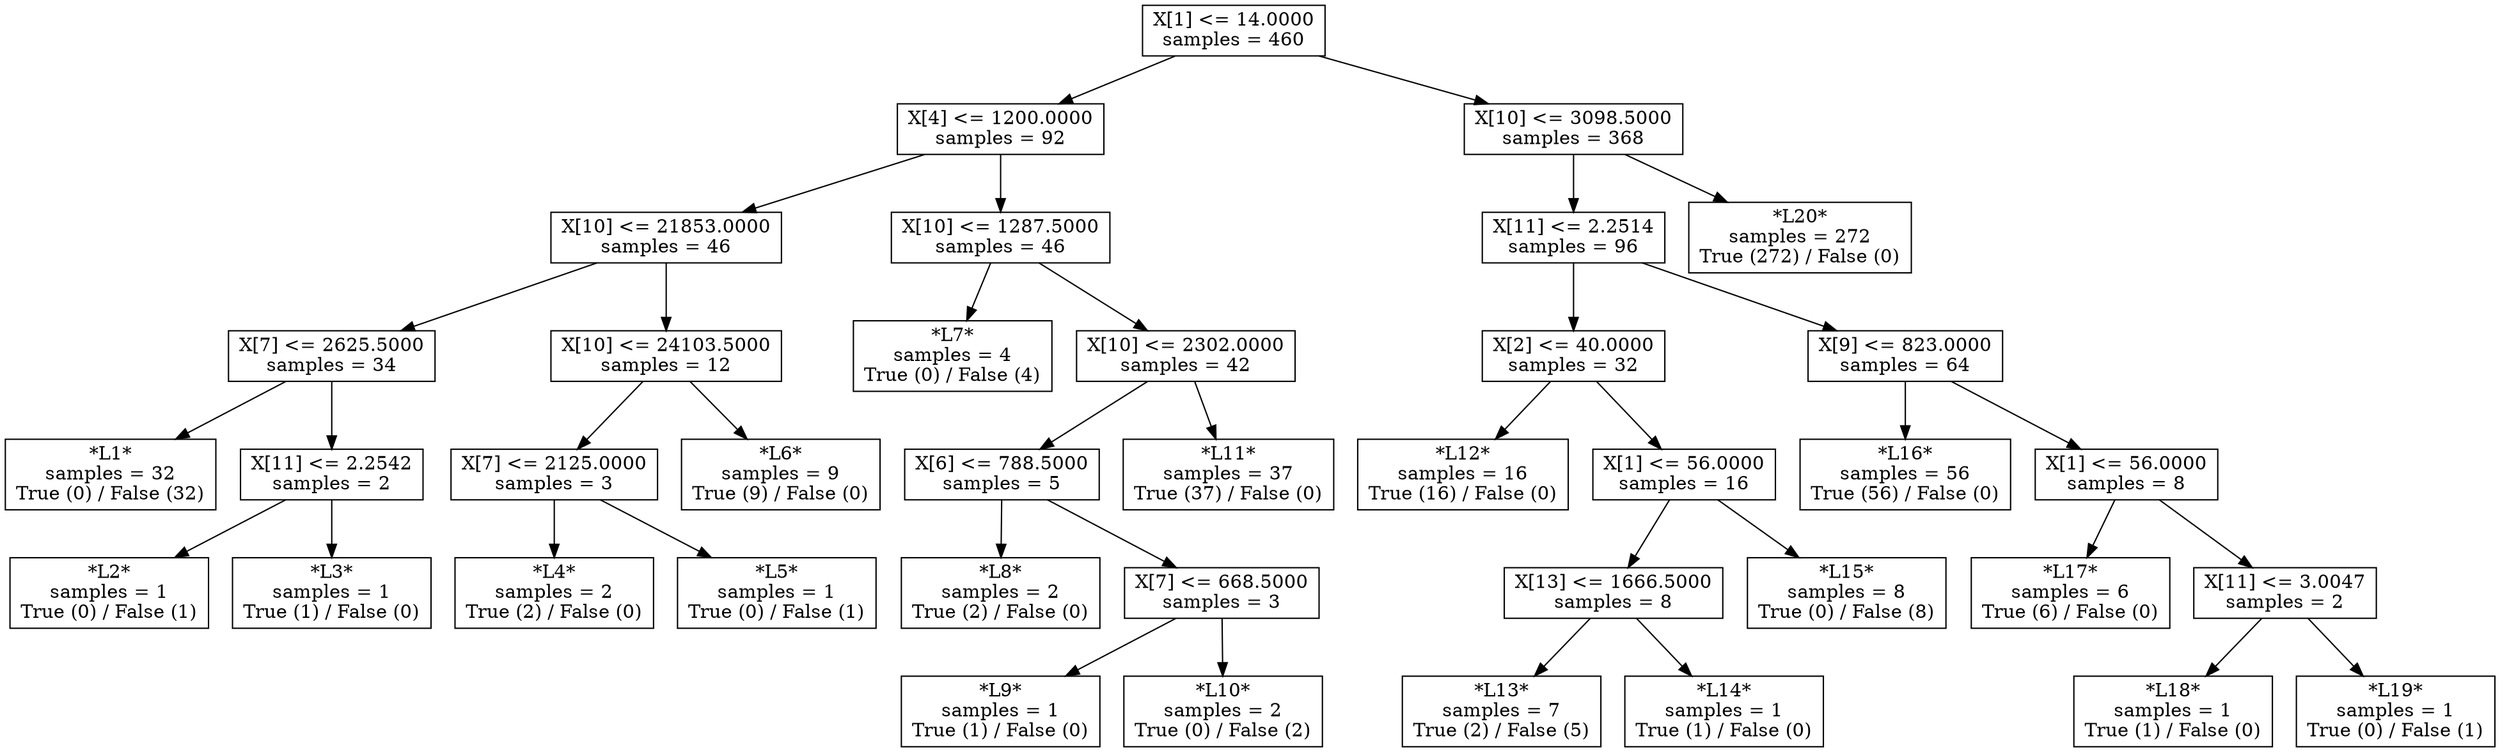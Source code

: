 digraph Tree {
0 [label="X[1] <= 14.0000\nsamples = 460", shape="box"] ;
1 [label="X[4] <= 1200.0000\nsamples = 92", shape="box"] ;
0 -> 1 ;
2 [label="X[10] <= 21853.0000\nsamples = 46", shape="box"] ;
1 -> 2 ;
3 [label="X[7] <= 2625.5000\nsamples = 34", shape="box"] ;
2 -> 3 ;
4 [label="*L1*\nsamples = 32\nTrue (0) / False (32)", shape="box"] ;
3 -> 4 ;
5 [label="X[11] <= 2.2542\nsamples = 2", shape="box"] ;
3 -> 5 ;
6 [label="*L2*\nsamples = 1\nTrue (0) / False (1)", shape="box"] ;
5 -> 6 ;
7 [label="*L3*\nsamples = 1\nTrue (1) / False (0)", shape="box"] ;
5 -> 7 ;
8 [label="X[10] <= 24103.5000\nsamples = 12", shape="box"] ;
2 -> 8 ;
9 [label="X[7] <= 2125.0000\nsamples = 3", shape="box"] ;
8 -> 9 ;
10 [label="*L4*\nsamples = 2\nTrue (2) / False (0)", shape="box"] ;
9 -> 10 ;
11 [label="*L5*\nsamples = 1\nTrue (0) / False (1)", shape="box"] ;
9 -> 11 ;
12 [label="*L6*\nsamples = 9\nTrue (9) / False (0)", shape="box"] ;
8 -> 12 ;
13 [label="X[10] <= 1287.5000\nsamples = 46", shape="box"] ;
1 -> 13 ;
14 [label="*L7*\nsamples = 4\nTrue (0) / False (4)", shape="box"] ;
13 -> 14 ;
15 [label="X[10] <= 2302.0000\nsamples = 42", shape="box"] ;
13 -> 15 ;
16 [label="X[6] <= 788.5000\nsamples = 5", shape="box"] ;
15 -> 16 ;
17 [label="*L8*\nsamples = 2\nTrue (2) / False (0)", shape="box"] ;
16 -> 17 ;
18 [label="X[7] <= 668.5000\nsamples = 3", shape="box"] ;
16 -> 18 ;
19 [label="*L9*\nsamples = 1\nTrue (1) / False (0)", shape="box"] ;
18 -> 19 ;
20 [label="*L10*\nsamples = 2\nTrue (0) / False (2)", shape="box"] ;
18 -> 20 ;
21 [label="*L11*\nsamples = 37\nTrue (37) / False (0)", shape="box"] ;
15 -> 21 ;
22 [label="X[10] <= 3098.5000\nsamples = 368", shape="box"] ;
0 -> 22 ;
23 [label="X[11] <= 2.2514\nsamples = 96", shape="box"] ;
22 -> 23 ;
24 [label="X[2] <= 40.0000\nsamples = 32", shape="box"] ;
23 -> 24 ;
25 [label="*L12*\nsamples = 16\nTrue (16) / False (0)", shape="box"] ;
24 -> 25 ;
26 [label="X[1] <= 56.0000\nsamples = 16", shape="box"] ;
24 -> 26 ;
27 [label="X[13] <= 1666.5000\nsamples = 8", shape="box"] ;
26 -> 27 ;
28 [label="*L13*\nsamples = 7\nTrue (2) / False (5)", shape="box"] ;
27 -> 28 ;
29 [label="*L14*\nsamples = 1\nTrue (1) / False (0)", shape="box"] ;
27 -> 29 ;
30 [label="*L15*\nsamples = 8\nTrue (0) / False (8)", shape="box"] ;
26 -> 30 ;
31 [label="X[9] <= 823.0000\nsamples = 64", shape="box"] ;
23 -> 31 ;
32 [label="*L16*\nsamples = 56\nTrue (56) / False (0)", shape="box"] ;
31 -> 32 ;
33 [label="X[1] <= 56.0000\nsamples = 8", shape="box"] ;
31 -> 33 ;
34 [label="*L17*\nsamples = 6\nTrue (6) / False (0)", shape="box"] ;
33 -> 34 ;
35 [label="X[11] <= 3.0047\nsamples = 2", shape="box"] ;
33 -> 35 ;
36 [label="*L18*\nsamples = 1\nTrue (1) / False (0)", shape="box"] ;
35 -> 36 ;
37 [label="*L19*\nsamples = 1\nTrue (0) / False (1)", shape="box"] ;
35 -> 37 ;
38 [label="*L20*\nsamples = 272\nTrue (272) / False (0)", shape="box"] ;
22 -> 38 ;
}
